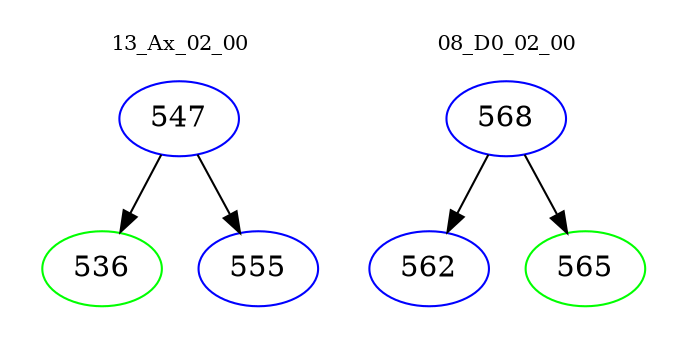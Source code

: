 digraph{
subgraph cluster_0 {
color = white
label = "13_Ax_02_00";
fontsize=10;
T0_547 [label="547", color="blue"]
T0_547 -> T0_536 [color="black"]
T0_536 [label="536", color="green"]
T0_547 -> T0_555 [color="black"]
T0_555 [label="555", color="blue"]
}
subgraph cluster_1 {
color = white
label = "08_D0_02_00";
fontsize=10;
T1_568 [label="568", color="blue"]
T1_568 -> T1_562 [color="black"]
T1_562 [label="562", color="blue"]
T1_568 -> T1_565 [color="black"]
T1_565 [label="565", color="green"]
}
}
